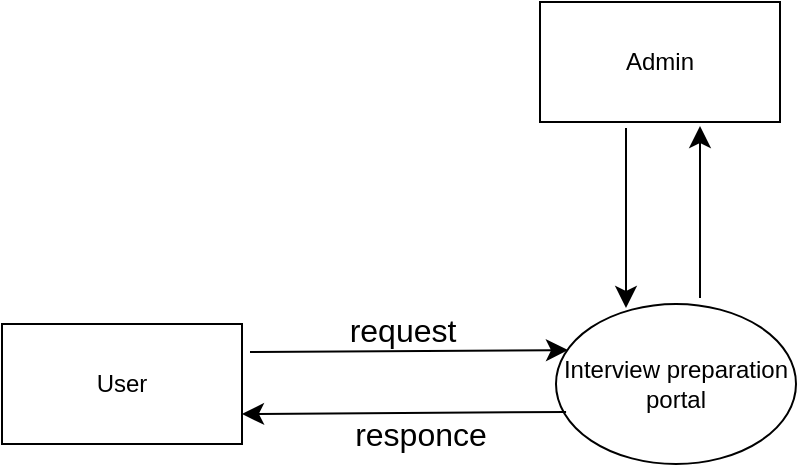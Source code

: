 <mxfile version="23.1.5" type="github">
  <diagram name="Page-1" id="NOmNKjrk7oEb9HcgZXCT">
    <mxGraphModel dx="984" dy="527" grid="0" gridSize="10" guides="1" tooltips="1" connect="1" arrows="1" fold="1" page="0" pageScale="1" pageWidth="850" pageHeight="1100" math="0" shadow="0">
      <root>
        <mxCell id="0" />
        <mxCell id="1" parent="0" />
        <mxCell id="3eq2vNahSFNFPzDcWSJ6-1" value="Interview preparation portal " style="ellipse;whiteSpace=wrap;html=1;" vertex="1" parent="1">
          <mxGeometry x="233" y="160" width="120" height="80" as="geometry" />
        </mxCell>
        <mxCell id="3eq2vNahSFNFPzDcWSJ6-2" value="" style="endArrow=classic;html=1;rounded=0;fontSize=12;startSize=8;endSize=8;" edge="1" parent="1">
          <mxGeometry width="50" height="50" relative="1" as="geometry">
            <mxPoint x="268" y="72" as="sourcePoint" />
            <mxPoint x="268" y="162" as="targetPoint" />
          </mxGeometry>
        </mxCell>
        <mxCell id="3eq2vNahSFNFPzDcWSJ6-4" value="" style="endArrow=classic;html=1;rounded=0;fontSize=12;startSize=8;endSize=8;entryX=0.05;entryY=0.288;entryDx=0;entryDy=0;entryPerimeter=0;" edge="1" parent="1" target="3eq2vNahSFNFPzDcWSJ6-1">
          <mxGeometry width="50" height="50" relative="1" as="geometry">
            <mxPoint x="80" y="184" as="sourcePoint" />
            <mxPoint x="230" y="181" as="targetPoint" />
          </mxGeometry>
        </mxCell>
        <mxCell id="3eq2vNahSFNFPzDcWSJ6-5" value="User" style="rounded=0;whiteSpace=wrap;html=1;" vertex="1" parent="1">
          <mxGeometry x="-44" y="170" width="120" height="60" as="geometry" />
        </mxCell>
        <mxCell id="3eq2vNahSFNFPzDcWSJ6-6" value="" style="endArrow=classic;html=1;rounded=0;fontSize=12;startSize=8;endSize=8;exitX=0.042;exitY=0.675;exitDx=0;exitDy=0;exitPerimeter=0;entryX=1;entryY=0.75;entryDx=0;entryDy=0;" edge="1" parent="1" source="3eq2vNahSFNFPzDcWSJ6-1" target="3eq2vNahSFNFPzDcWSJ6-5">
          <mxGeometry width="50" height="50" relative="1" as="geometry">
            <mxPoint x="253" y="226" as="sourcePoint" />
            <mxPoint x="303" y="176" as="targetPoint" />
          </mxGeometry>
        </mxCell>
        <mxCell id="3eq2vNahSFNFPzDcWSJ6-7" value="responce" style="text;html=1;align=center;verticalAlign=middle;whiteSpace=wrap;rounded=0;fontSize=16;" vertex="1" parent="1">
          <mxGeometry x="131" y="210" width="69" height="30" as="geometry" />
        </mxCell>
        <mxCell id="3eq2vNahSFNFPzDcWSJ6-8" value="request" style="text;html=1;align=center;verticalAlign=middle;resizable=0;points=[];autosize=1;strokeColor=none;fillColor=none;fontSize=16;" vertex="1" parent="1">
          <mxGeometry x="120" y="157" width="71" height="31" as="geometry" />
        </mxCell>
        <mxCell id="3eq2vNahSFNFPzDcWSJ6-10" value="" style="endArrow=classic;html=1;rounded=0;fontSize=12;startSize=8;endSize=8;" edge="1" parent="1">
          <mxGeometry width="50" height="50" relative="1" as="geometry">
            <mxPoint x="305" y="157" as="sourcePoint" />
            <mxPoint x="305" y="71" as="targetPoint" />
          </mxGeometry>
        </mxCell>
        <mxCell id="3eq2vNahSFNFPzDcWSJ6-11" value="Admin" style="rounded=0;whiteSpace=wrap;html=1;" vertex="1" parent="1">
          <mxGeometry x="225" y="9" width="120" height="60" as="geometry" />
        </mxCell>
      </root>
    </mxGraphModel>
  </diagram>
</mxfile>
